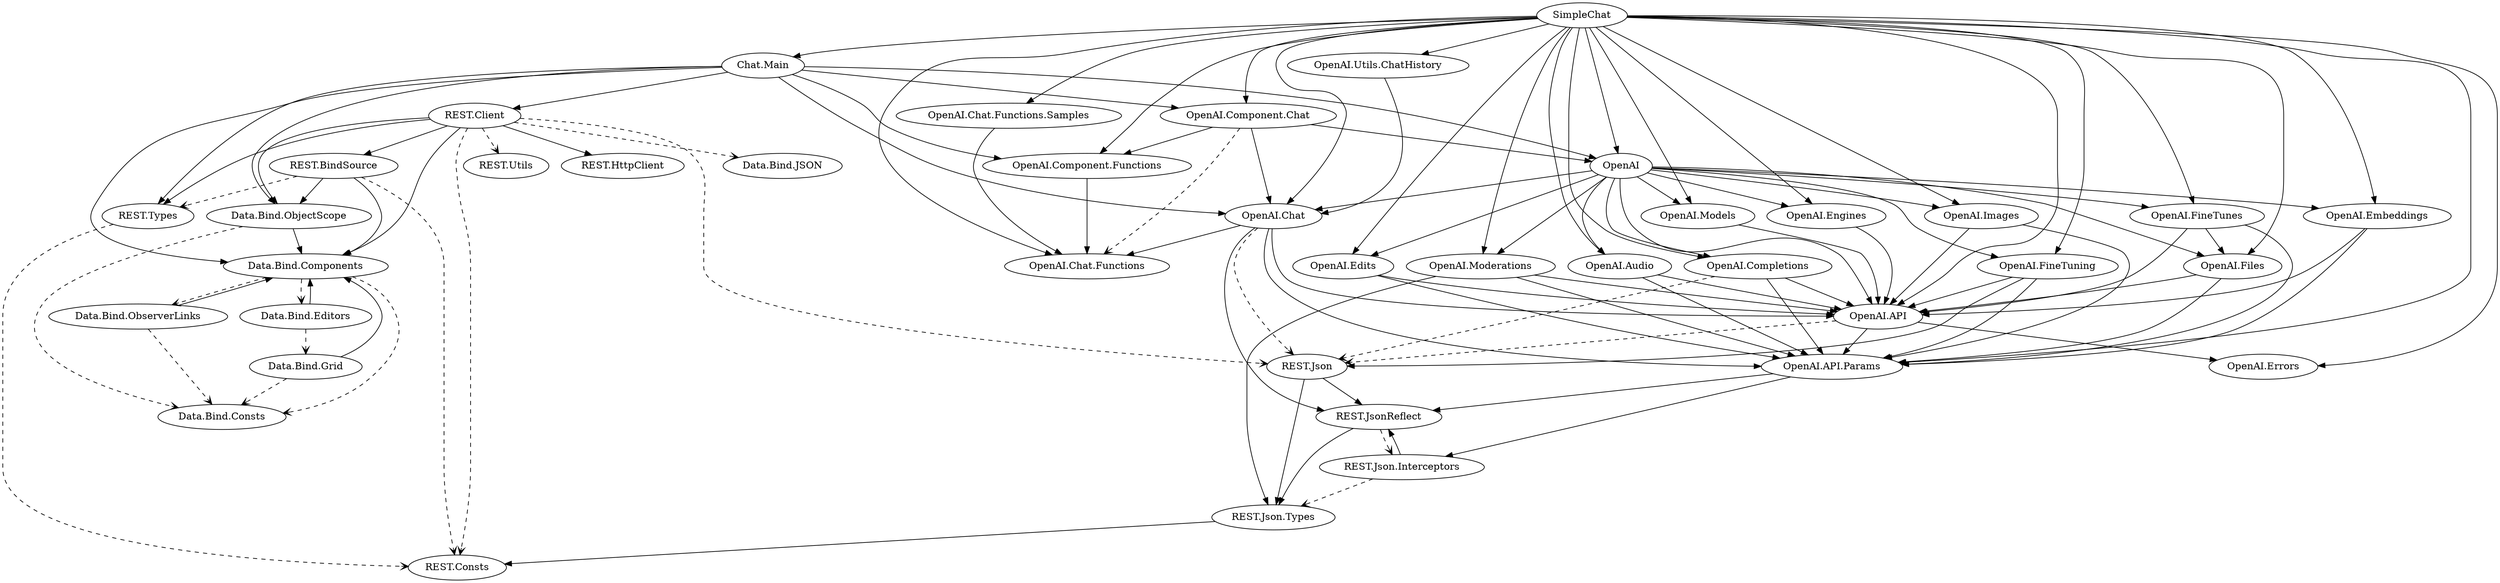 digraph SimpleChat {
	SimpleChat -> { "Chat.Main" "OpenAI.API.Params" "OpenAI.API" "OpenAI.Audio" "OpenAI.Chat.Functions" "OpenAI.Chat.Functions.Samples" "OpenAI.Chat" "OpenAI.Completions" "OpenAI.Component.Chat" "OpenAI.Edits" "OpenAI.Embeddings" "OpenAI.Engines" "OpenAI.Errors" "OpenAI.Files" "OpenAI.FineTunes" "OpenAI.FineTuning" "OpenAI.Images" "OpenAI.Models" "OpenAI.Moderations" OpenAI "OpenAI.Utils.ChatHistory" "OpenAI.Component.Functions" }
	"Chat.Main" -> { "REST.Types" "Data.Bind.Components" "Data.Bind.ObjectScope" "REST.Client" OpenAI "OpenAI.Component.Chat" "OpenAI.Component.Functions" "OpenAI.Chat" }
	"REST.Types" -> "REST.Consts" [arrowhead=open,style=dashed]
	"REST.Consts"
	"Data.Bind.Components" -> { "Data.Bind.Consts" "Data.Bind.ObserverLinks" "Data.Bind.Editors" } [arrowhead=open,style=dashed]
	"Data.Bind.Consts"
	"Data.Bind.ObserverLinks" -> "Data.Bind.Components"
	"Data.Bind.ObserverLinks" -> "Data.Bind.Consts" [arrowhead=open,style=dashed]
	"Data.Bind.Editors" -> "Data.Bind.Components"
	"Data.Bind.Editors" -> "Data.Bind.Grid" [arrowhead=open,style=dashed]
	"Data.Bind.Grid" -> "Data.Bind.Components"
	"Data.Bind.Grid" -> "Data.Bind.Consts" [arrowhead=open,style=dashed]
	"Data.Bind.ObjectScope" -> "Data.Bind.Components"
	"Data.Bind.ObjectScope" -> "Data.Bind.Consts" [arrowhead=open,style=dashed]
	"REST.Client" -> { "Data.Bind.ObjectScope" "Data.Bind.Components" "REST.HttpClient" "REST.Types" "REST.BindSource" }
	"REST.Client" -> { "Data.Bind.JSON" "REST.Json" "REST.Consts" "REST.Utils" } [arrowhead=open,style=dashed]
	"REST.HttpClient"
	"REST.BindSource" -> { "Data.Bind.Components" "Data.Bind.ObjectScope" }
	"REST.BindSource" -> { "REST.Consts" "REST.Types" } [arrowhead=open,style=dashed]
	"Data.Bind.JSON"
	"REST.Json" -> { "REST.Json.Types" "REST.JsonReflect" }
	"REST.Json.Types" -> "REST.Consts"
	"REST.JsonReflect" -> "REST.Json.Types"
	"REST.JsonReflect" -> "REST.Json.Interceptors" [arrowhead=open,style=dashed]
	"REST.Json.Interceptors" -> "REST.JsonReflect"
	"REST.Json.Interceptors" -> "REST.Json.Types" [arrowhead=open,style=dashed]
	"REST.Utils"
	OpenAI -> { "OpenAI.Completions" "OpenAI.Edits" "OpenAI.Images" "OpenAI.Models" "OpenAI.Embeddings" "OpenAI.API" "OpenAI.Moderations" "OpenAI.Engines" "OpenAI.Files" "OpenAI.FineTunes" "OpenAI.Chat" "OpenAI.Audio" "OpenAI.FineTuning" }
	"OpenAI.Completions" -> { "OpenAI.API.Params" "OpenAI.API" }
	"OpenAI.Completions" -> "REST.Json" [arrowhead=open,style=dashed]
	"OpenAI.API.Params" -> { "REST.JsonReflect" "REST.Json.Interceptors" }
	"OpenAI.API" -> { "OpenAI.Errors" "OpenAI.API.Params" }
	"OpenAI.API" -> "REST.Json" [arrowhead=open,style=dashed]
	"OpenAI.Errors"
	"OpenAI.Edits" -> { "OpenAI.API.Params" "OpenAI.API" }
	"OpenAI.Images" -> { "OpenAI.API.Params" "OpenAI.API" }
	"OpenAI.Models" -> "OpenAI.API"
	"OpenAI.Embeddings" -> { "OpenAI.API.Params" "OpenAI.API" }
	"OpenAI.Moderations" -> { "OpenAI.API.Params" "OpenAI.API" "REST.Json.Types" }
	"OpenAI.Engines" -> "OpenAI.API"
	"OpenAI.Files" -> { "OpenAI.API.Params" "OpenAI.API" }
	"OpenAI.FineTunes" -> { "OpenAI.API" "OpenAI.API.Params" "OpenAI.Files" }
	"OpenAI.Chat" -> { "OpenAI.API.Params" "OpenAI.API" "OpenAI.Chat.Functions" "REST.JsonReflect" }
	"OpenAI.Chat" -> "REST.Json" [arrowhead=open,style=dashed]
	"OpenAI.Chat.Functions"
	"OpenAI.Audio" -> { "OpenAI.API.Params" "OpenAI.API" }
	"OpenAI.FineTuning" -> { "REST.Json" "OpenAI.API" "OpenAI.API.Params" }
	"OpenAI.Component.Chat" -> { OpenAI "OpenAI.Chat" "OpenAI.Component.Functions" }
	"OpenAI.Component.Chat" -> "OpenAI.Chat.Functions" [arrowhead=open,style=dashed]
	"OpenAI.Component.Functions" -> "OpenAI.Chat.Functions"
	"OpenAI.Chat.Functions.Samples" -> "OpenAI.Chat.Functions"
	"OpenAI.Utils.ChatHistory" -> "OpenAI.Chat"
}

